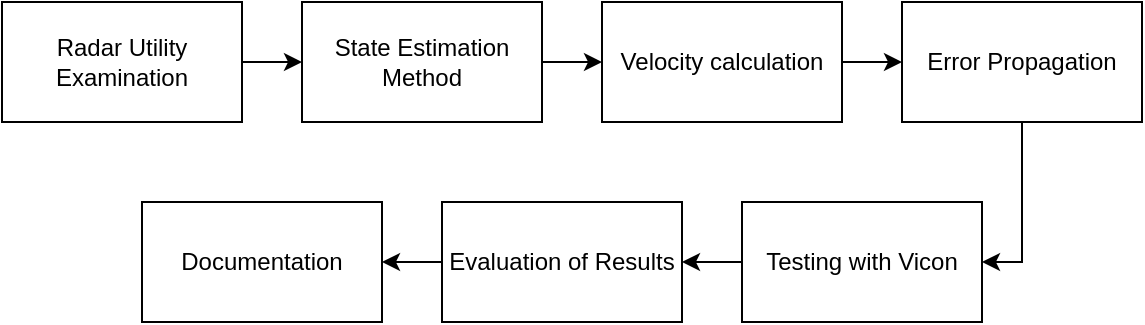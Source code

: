 <mxfile version="14.1.8" type="github">
  <diagram id="C5RBs43oDa-KdzZeNtuy" name="Page-1">
    <mxGraphModel dx="1355" dy="799" grid="1" gridSize="10" guides="1" tooltips="1" connect="1" arrows="1" fold="1" page="1" pageScale="1" pageWidth="827" pageHeight="1169" math="0" shadow="0">
      <root>
        <mxCell id="WIyWlLk6GJQsqaUBKTNV-0" />
        <mxCell id="WIyWlLk6GJQsqaUBKTNV-1" parent="WIyWlLk6GJQsqaUBKTNV-0" />
        <mxCell id="zAImhg-2p-ZFRqmli4V1-4" value="" style="edgeStyle=orthogonalEdgeStyle;rounded=0;orthogonalLoop=1;jettySize=auto;html=1;" edge="1" parent="WIyWlLk6GJQsqaUBKTNV-1" source="zAImhg-2p-ZFRqmli4V1-0" target="zAImhg-2p-ZFRqmli4V1-1">
          <mxGeometry relative="1" as="geometry" />
        </mxCell>
        <mxCell id="zAImhg-2p-ZFRqmli4V1-0" value="Radar Utility Examination" style="rounded=0;whiteSpace=wrap;html=1;" vertex="1" parent="WIyWlLk6GJQsqaUBKTNV-1">
          <mxGeometry x="120" y="200" width="120" height="60" as="geometry" />
        </mxCell>
        <mxCell id="zAImhg-2p-ZFRqmli4V1-5" value="" style="edgeStyle=orthogonalEdgeStyle;rounded=0;orthogonalLoop=1;jettySize=auto;html=1;" edge="1" parent="WIyWlLk6GJQsqaUBKTNV-1" source="zAImhg-2p-ZFRqmli4V1-1" target="zAImhg-2p-ZFRqmli4V1-2">
          <mxGeometry relative="1" as="geometry" />
        </mxCell>
        <mxCell id="zAImhg-2p-ZFRqmli4V1-1" value="State Estimation Method" style="rounded=0;whiteSpace=wrap;html=1;" vertex="1" parent="WIyWlLk6GJQsqaUBKTNV-1">
          <mxGeometry x="270" y="200" width="120" height="60" as="geometry" />
        </mxCell>
        <mxCell id="zAImhg-2p-ZFRqmli4V1-15" value="" style="edgeStyle=orthogonalEdgeStyle;rounded=0;orthogonalLoop=1;jettySize=auto;html=1;" edge="1" parent="WIyWlLk6GJQsqaUBKTNV-1" source="zAImhg-2p-ZFRqmli4V1-2" target="zAImhg-2p-ZFRqmli4V1-3">
          <mxGeometry relative="1" as="geometry" />
        </mxCell>
        <mxCell id="zAImhg-2p-ZFRqmli4V1-2" value="Velocity calculation" style="whiteSpace=wrap;html=1;" vertex="1" parent="WIyWlLk6GJQsqaUBKTNV-1">
          <mxGeometry x="420" y="200" width="120" height="60" as="geometry" />
        </mxCell>
        <mxCell id="zAImhg-2p-ZFRqmli4V1-16" style="edgeStyle=orthogonalEdgeStyle;rounded=0;orthogonalLoop=1;jettySize=auto;html=1;entryX=1;entryY=0.5;entryDx=0;entryDy=0;" edge="1" parent="WIyWlLk6GJQsqaUBKTNV-1" source="zAImhg-2p-ZFRqmli4V1-3" target="zAImhg-2p-ZFRqmli4V1-7">
          <mxGeometry relative="1" as="geometry" />
        </mxCell>
        <mxCell id="zAImhg-2p-ZFRqmli4V1-3" value="Error Propagation" style="whiteSpace=wrap;html=1;" vertex="1" parent="WIyWlLk6GJQsqaUBKTNV-1">
          <mxGeometry x="570" y="200" width="120" height="60" as="geometry" />
        </mxCell>
        <mxCell id="zAImhg-2p-ZFRqmli4V1-10" value="" style="edgeStyle=orthogonalEdgeStyle;rounded=0;orthogonalLoop=1;jettySize=auto;html=1;" edge="1" parent="WIyWlLk6GJQsqaUBKTNV-1" source="zAImhg-2p-ZFRqmli4V1-7" target="zAImhg-2p-ZFRqmli4V1-8">
          <mxGeometry relative="1" as="geometry" />
        </mxCell>
        <mxCell id="zAImhg-2p-ZFRqmli4V1-7" value="Testing with Vicon" style="whiteSpace=wrap;html=1;" vertex="1" parent="WIyWlLk6GJQsqaUBKTNV-1">
          <mxGeometry x="490" y="300" width="120" height="60" as="geometry" />
        </mxCell>
        <mxCell id="zAImhg-2p-ZFRqmli4V1-14" value="" style="edgeStyle=orthogonalEdgeStyle;rounded=0;orthogonalLoop=1;jettySize=auto;html=1;" edge="1" parent="WIyWlLk6GJQsqaUBKTNV-1" source="zAImhg-2p-ZFRqmli4V1-8" target="zAImhg-2p-ZFRqmli4V1-13">
          <mxGeometry relative="1" as="geometry" />
        </mxCell>
        <mxCell id="zAImhg-2p-ZFRqmli4V1-8" value="Evaluation of Results" style="whiteSpace=wrap;html=1;" vertex="1" parent="WIyWlLk6GJQsqaUBKTNV-1">
          <mxGeometry x="340" y="300" width="120" height="60" as="geometry" />
        </mxCell>
        <mxCell id="zAImhg-2p-ZFRqmli4V1-13" value="Documentation" style="whiteSpace=wrap;html=1;" vertex="1" parent="WIyWlLk6GJQsqaUBKTNV-1">
          <mxGeometry x="190" y="300" width="120" height="60" as="geometry" />
        </mxCell>
      </root>
    </mxGraphModel>
  </diagram>
</mxfile>
